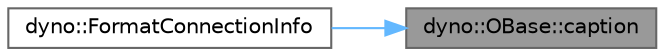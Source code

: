 digraph "dyno::OBase::caption"
{
 // LATEX_PDF_SIZE
  bgcolor="transparent";
  edge [fontname=Helvetica,fontsize=10,labelfontname=Helvetica,labelfontsize=10];
  node [fontname=Helvetica,fontsize=10,shape=box,height=0.2,width=0.4];
  rankdir="RL";
  Node1 [id="Node000001",label="dyno::OBase::caption",height=0.2,width=0.4,color="gray40", fillcolor="grey60", style="filled", fontcolor="black",tooltip="Return the caption."];
  Node1 -> Node2 [id="edge1_Node000001_Node000002",dir="back",color="steelblue1",style="solid",tooltip=" "];
  Node2 [id="Node000002",label="dyno::FormatConnectionInfo",height=0.2,width=0.4,color="grey40", fillcolor="white", style="filled",URL="$namespacedyno.html#a1ca99f30c62ec1e39333c6998de5ab14",tooltip=" "];
}

